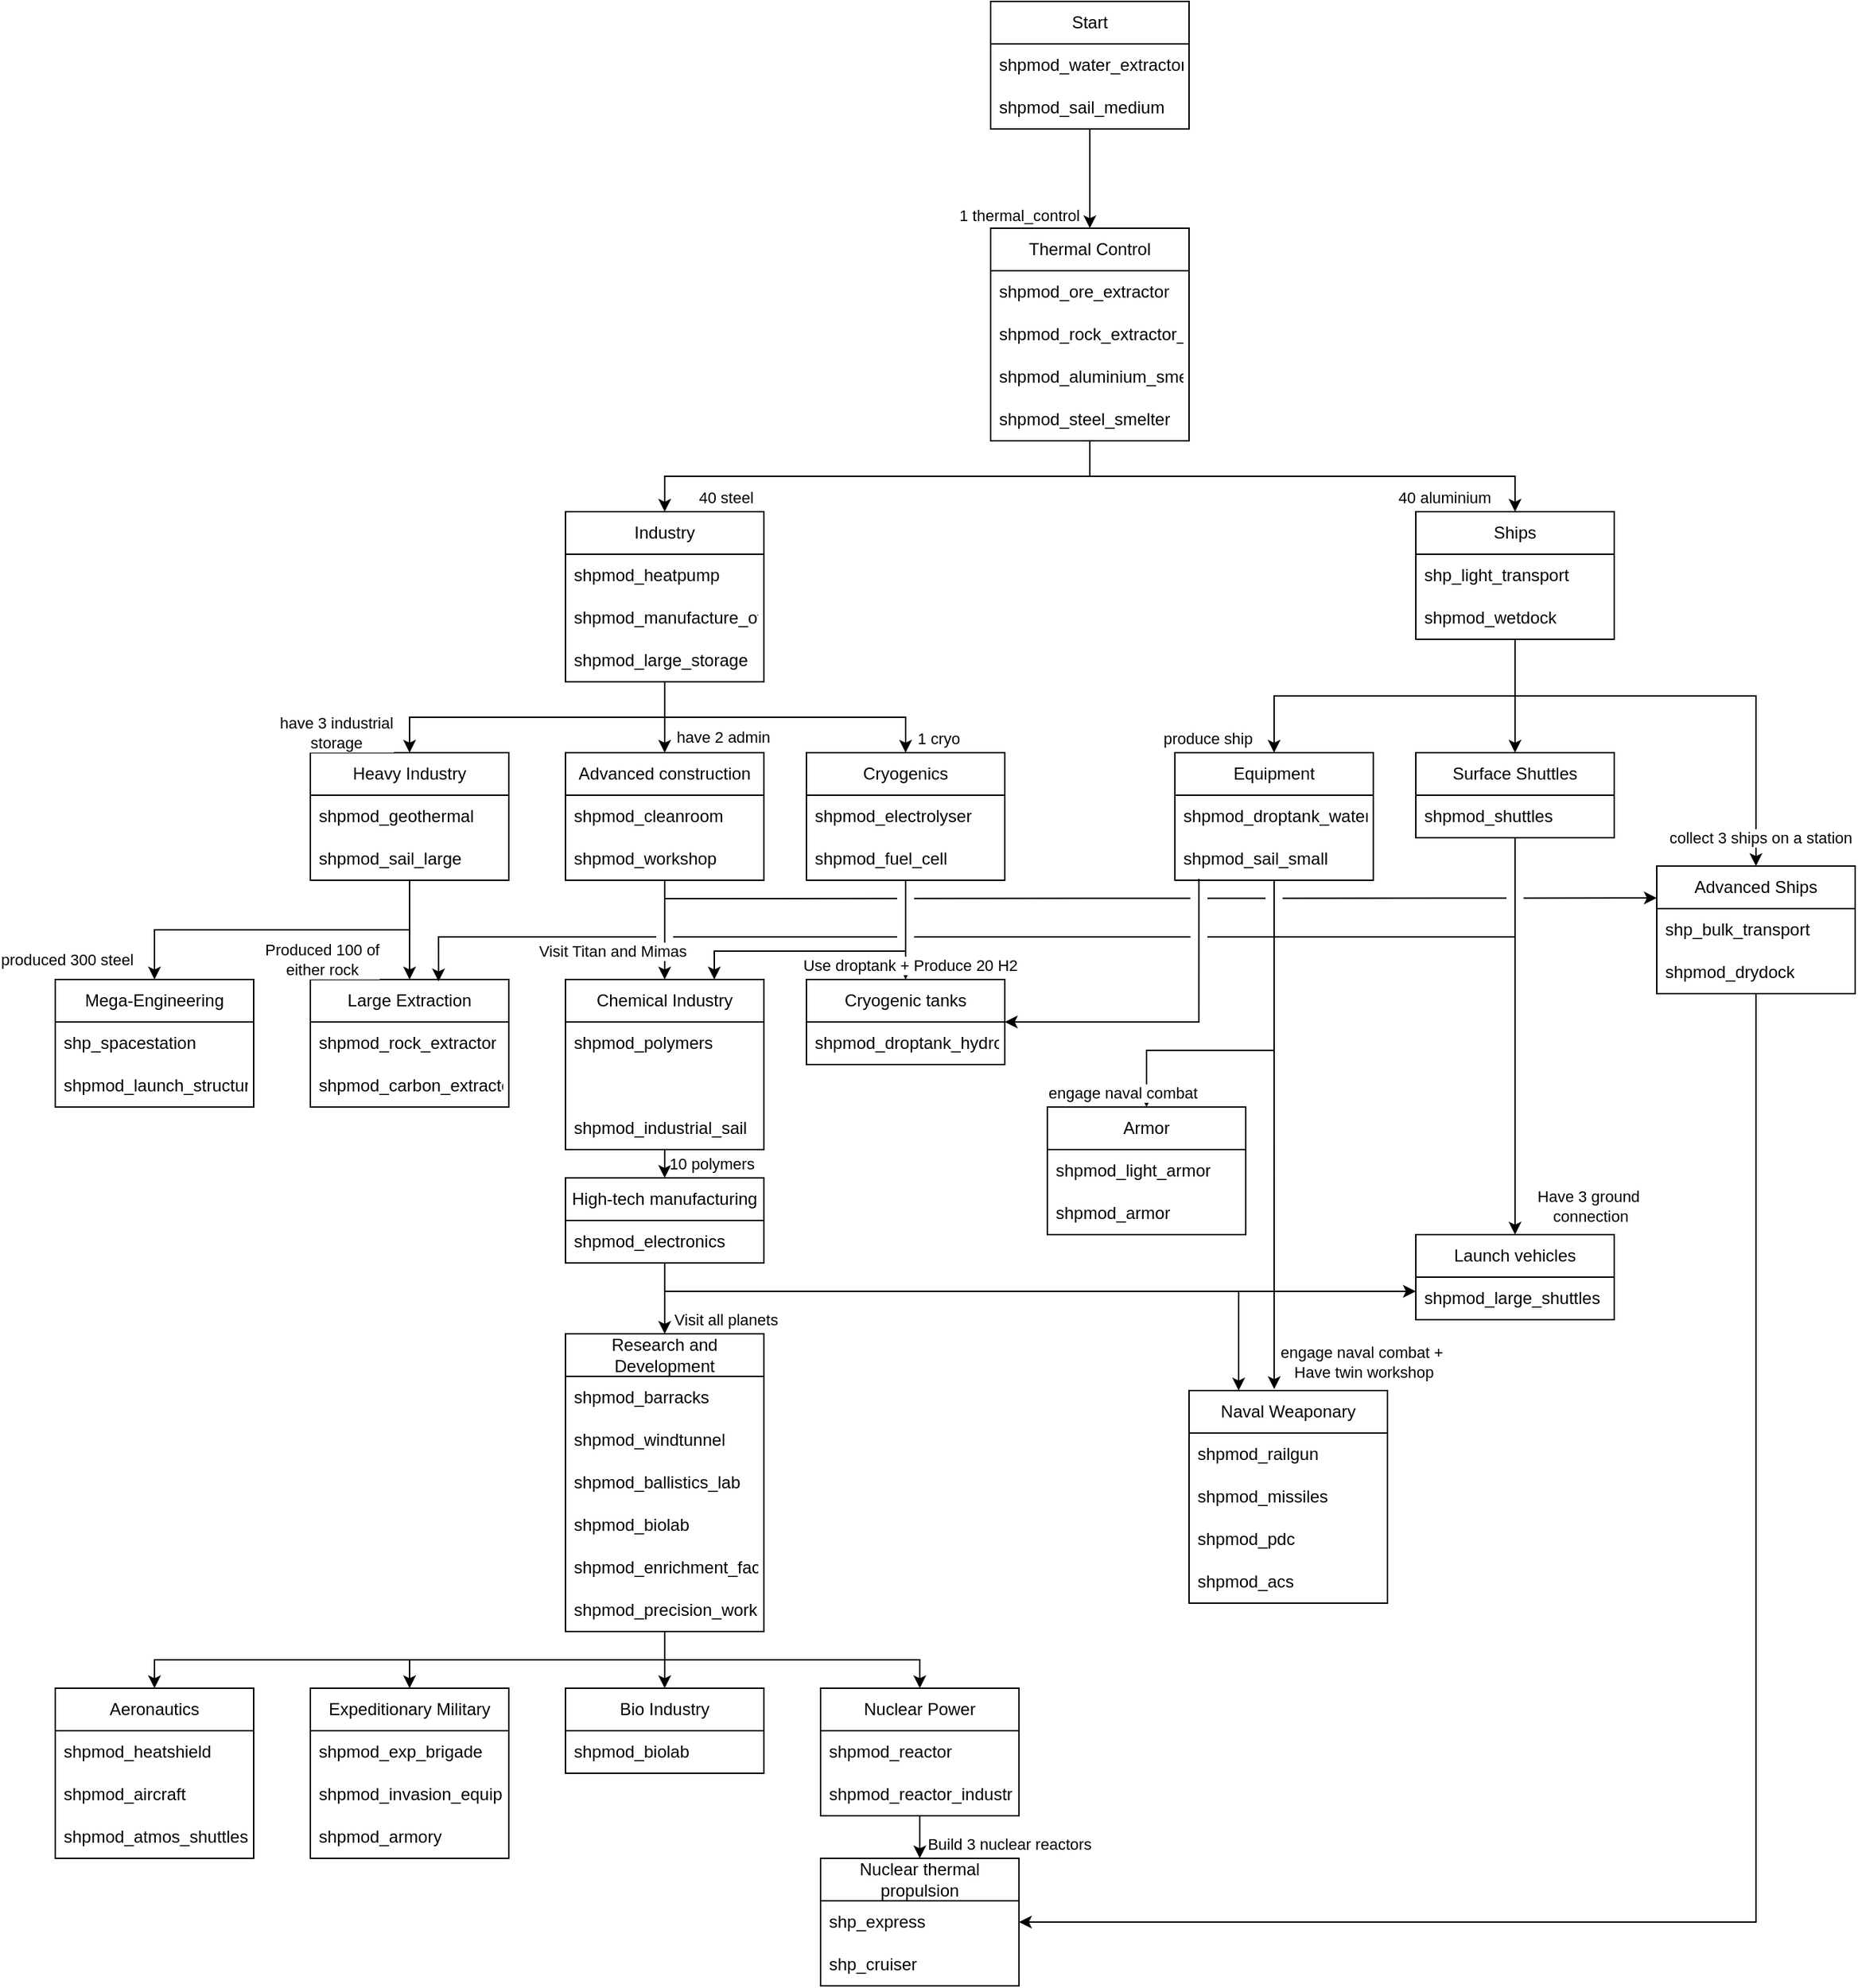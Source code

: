<mxfile version="24.7.8">
  <diagram name="Page-1" id="sICohbgbsp6g4xrvPl1Z">
    <mxGraphModel dx="1893" dy="1040" grid="1" gridSize="10" guides="1" tooltips="1" connect="1" arrows="1" fold="1" page="1" pageScale="1" pageWidth="1654" pageHeight="2336" math="0" shadow="0">
      <root>
        <mxCell id="0" />
        <mxCell id="1" parent="0" />
        <mxCell id="keFB2HzAeQSh-l3yCjFL-50" style="edgeStyle=orthogonalEdgeStyle;rounded=0;orthogonalLoop=1;jettySize=auto;html=1;exitX=0.5;exitY=1;exitDx=0;exitDy=0;entryX=0.5;entryY=0;entryDx=0;entryDy=0;" parent="1" source="keFB2HzAeQSh-l3yCjFL-22" target="keFB2HzAeQSh-l3yCjFL-46" edge="1">
          <mxGeometry relative="1" as="geometry" />
        </mxCell>
        <mxCell id="keFB2HzAeQSh-l3yCjFL-109" style="edgeStyle=orthogonalEdgeStyle;rounded=0;orthogonalLoop=1;jettySize=auto;html=1;exitX=0.5;exitY=1;exitDx=0;exitDy=0;entryX=0.75;entryY=0;entryDx=0;entryDy=0;" parent="1" source="keFB2HzAeQSh-l3yCjFL-22" target="keFB2HzAeQSh-l3yCjFL-90" edge="1">
          <mxGeometry relative="1" as="geometry">
            <Array as="points">
              <mxPoint x="760" y="710" />
              <mxPoint x="625" y="710" />
            </Array>
          </mxGeometry>
        </mxCell>
        <mxCell id="keFB2HzAeQSh-l3yCjFL-81" style="edgeStyle=orthogonalEdgeStyle;rounded=0;orthogonalLoop=1;jettySize=auto;html=1;exitX=0.5;exitY=1;exitDx=0;exitDy=0;entryX=0.5;entryY=0;entryDx=0;entryDy=0;" parent="1" source="keFB2HzAeQSh-l3yCjFL-42" target="keFB2HzAeQSh-l3yCjFL-77" edge="1">
          <mxGeometry relative="1" as="geometry" />
        </mxCell>
        <mxCell id="keFB2HzAeQSh-l3yCjFL-52" style="edgeStyle=orthogonalEdgeStyle;rounded=0;orthogonalLoop=1;jettySize=auto;html=1;exitX=0.121;exitY=0.967;exitDx=0;exitDy=0;entryX=1;entryY=0.5;entryDx=0;entryDy=0;jumpStyle=gap;jumpSize=12;exitPerimeter=0;" parent="1" source="keFB2HzAeQSh-l3yCjFL-40" target="keFB2HzAeQSh-l3yCjFL-46" edge="1">
          <mxGeometry relative="1" as="geometry" />
        </mxCell>
        <mxCell id="keFB2HzAeQSh-l3yCjFL-80" style="edgeStyle=orthogonalEdgeStyle;rounded=0;orthogonalLoop=1;jettySize=auto;html=1;exitX=0.5;exitY=1;exitDx=0;exitDy=0;entryX=0.429;entryY=-0.007;entryDx=0;entryDy=0;entryPerimeter=0;" parent="1" source="keFB2HzAeQSh-l3yCjFL-37" target="keFB2HzAeQSh-l3yCjFL-67" edge="1">
          <mxGeometry relative="1" as="geometry" />
        </mxCell>
        <mxCell id="keFB2HzAeQSh-l3yCjFL-20" style="edgeStyle=orthogonalEdgeStyle;rounded=0;orthogonalLoop=1;jettySize=auto;html=1;exitX=0.5;exitY=1;exitDx=0;exitDy=0;entryX=0.5;entryY=0;entryDx=0;entryDy=0;" parent="1" source="keFB2HzAeQSh-l3yCjFL-2" target="keFB2HzAeQSh-l3yCjFL-11" edge="1">
          <mxGeometry relative="1" as="geometry" />
        </mxCell>
        <mxCell id="keFB2HzAeQSh-l3yCjFL-21" style="edgeStyle=orthogonalEdgeStyle;rounded=0;orthogonalLoop=1;jettySize=auto;html=1;exitX=0.5;exitY=1;exitDx=0;exitDy=0;entryX=0.5;entryY=0;entryDx=0;entryDy=0;" parent="1" source="keFB2HzAeQSh-l3yCjFL-2" target="keFB2HzAeQSh-l3yCjFL-16" edge="1">
          <mxGeometry relative="1" as="geometry" />
        </mxCell>
        <mxCell id="keFB2HzAeQSh-l3yCjFL-2" value="&lt;div&gt;Thermal Control&lt;/div&gt;" style="swimlane;fontStyle=0;childLayout=stackLayout;horizontal=1;startSize=30;horizontalStack=0;resizeParent=1;resizeParentMax=0;resizeLast=0;collapsible=1;marginBottom=0;whiteSpace=wrap;html=1;" parent="1" vertex="1">
          <mxGeometry x="820" y="200" width="140" height="150" as="geometry" />
        </mxCell>
        <mxCell id="keFB2HzAeQSh-l3yCjFL-3" value="shpmod_ore_extractor" style="text;strokeColor=none;fillColor=none;align=left;verticalAlign=middle;spacingLeft=4;spacingRight=4;overflow=hidden;points=[[0,0.5],[1,0.5]];portConstraint=eastwest;rotatable=0;whiteSpace=wrap;html=1;" parent="keFB2HzAeQSh-l3yCjFL-2" vertex="1">
          <mxGeometry y="30" width="140" height="30" as="geometry" />
        </mxCell>
        <mxCell id="keFB2HzAeQSh-l3yCjFL-4" value="shpmod_rock_extractor_primitive" style="text;strokeColor=none;fillColor=none;align=left;verticalAlign=middle;spacingLeft=4;spacingRight=4;overflow=hidden;points=[[0,0.5],[1,0.5]];portConstraint=eastwest;rotatable=0;whiteSpace=wrap;html=1;" parent="keFB2HzAeQSh-l3yCjFL-2" vertex="1">
          <mxGeometry y="60" width="140" height="30" as="geometry" />
        </mxCell>
        <mxCell id="keFB2HzAeQSh-l3yCjFL-5" value="shpmod_aluminium_smelter" style="text;strokeColor=none;fillColor=none;align=left;verticalAlign=middle;spacingLeft=4;spacingRight=4;overflow=hidden;points=[[0,0.5],[1,0.5]];portConstraint=eastwest;rotatable=0;whiteSpace=wrap;html=1;" parent="keFB2HzAeQSh-l3yCjFL-2" vertex="1">
          <mxGeometry y="90" width="140" height="30" as="geometry" />
        </mxCell>
        <mxCell id="keFB2HzAeQSh-l3yCjFL-15" value="shpmod_steel_smelter" style="text;strokeColor=none;fillColor=none;align=left;verticalAlign=middle;spacingLeft=4;spacingRight=4;overflow=hidden;points=[[0,0.5],[1,0.5]];portConstraint=eastwest;rotatable=0;whiteSpace=wrap;html=1;" parent="keFB2HzAeQSh-l3yCjFL-2" vertex="1">
          <mxGeometry y="120" width="140" height="30" as="geometry" />
        </mxCell>
        <mxCell id="keFB2HzAeQSh-l3yCjFL-10" style="edgeStyle=orthogonalEdgeStyle;rounded=0;orthogonalLoop=1;jettySize=auto;html=1;exitX=0.5;exitY=1;exitDx=0;exitDy=0;entryX=0.5;entryY=0;entryDx=0;entryDy=0;" parent="1" source="keFB2HzAeQSh-l3yCjFL-6" target="keFB2HzAeQSh-l3yCjFL-2" edge="1">
          <mxGeometry relative="1" as="geometry" />
        </mxCell>
        <mxCell id="9tYFpHOKv4lRxyuleGup-1" value="1 thermal_control" style="edgeLabel;html=1;align=center;verticalAlign=middle;resizable=0;points=[];" vertex="1" connectable="0" parent="keFB2HzAeQSh-l3yCjFL-10">
          <mxGeometry x="-0.335" relative="1" as="geometry">
            <mxPoint x="-50" y="37" as="offset" />
          </mxGeometry>
        </mxCell>
        <mxCell id="keFB2HzAeQSh-l3yCjFL-6" value="Start" style="swimlane;fontStyle=0;childLayout=stackLayout;horizontal=1;startSize=30;horizontalStack=0;resizeParent=1;resizeParentMax=0;resizeLast=0;collapsible=1;marginBottom=0;whiteSpace=wrap;html=1;" parent="1" vertex="1">
          <mxGeometry x="820" y="40" width="140" height="90" as="geometry" />
        </mxCell>
        <mxCell id="keFB2HzAeQSh-l3yCjFL-7" value="shpmod_water_extractor" style="text;strokeColor=none;fillColor=none;align=left;verticalAlign=middle;spacingLeft=4;spacingRight=4;overflow=hidden;points=[[0,0.5],[1,0.5]];portConstraint=eastwest;rotatable=0;whiteSpace=wrap;html=1;" parent="keFB2HzAeQSh-l3yCjFL-6" vertex="1">
          <mxGeometry y="30" width="140" height="30" as="geometry" />
        </mxCell>
        <mxCell id="keFB2HzAeQSh-l3yCjFL-8" value="shpmod_sail_medium" style="text;strokeColor=none;fillColor=none;align=left;verticalAlign=middle;spacingLeft=4;spacingRight=4;overflow=hidden;points=[[0,0.5],[1,0.5]];portConstraint=eastwest;rotatable=0;whiteSpace=wrap;html=1;" parent="keFB2HzAeQSh-l3yCjFL-6" vertex="1">
          <mxGeometry y="60" width="140" height="30" as="geometry" />
        </mxCell>
        <mxCell id="keFB2HzAeQSh-l3yCjFL-26" style="edgeStyle=orthogonalEdgeStyle;rounded=0;orthogonalLoop=1;jettySize=auto;html=1;exitX=0.5;exitY=1;exitDx=0;exitDy=0;entryX=0.5;entryY=0;entryDx=0;entryDy=0;" parent="1" source="keFB2HzAeQSh-l3yCjFL-11" target="keFB2HzAeQSh-l3yCjFL-22" edge="1">
          <mxGeometry relative="1" as="geometry" />
        </mxCell>
        <mxCell id="keFB2HzAeQSh-l3yCjFL-31" style="edgeStyle=orthogonalEdgeStyle;rounded=0;orthogonalLoop=1;jettySize=auto;html=1;exitX=0.5;exitY=1;exitDx=0;exitDy=0;entryX=0.5;entryY=0;entryDx=0;entryDy=0;" parent="1" source="keFB2HzAeQSh-l3yCjFL-11" target="keFB2HzAeQSh-l3yCjFL-27" edge="1">
          <mxGeometry relative="1" as="geometry" />
        </mxCell>
        <mxCell id="keFB2HzAeQSh-l3yCjFL-36" style="edgeStyle=orthogonalEdgeStyle;rounded=0;orthogonalLoop=1;jettySize=auto;html=1;exitX=0.5;exitY=1;exitDx=0;exitDy=0;entryX=0.5;entryY=0;entryDx=0;entryDy=0;" parent="1" source="keFB2HzAeQSh-l3yCjFL-11" target="keFB2HzAeQSh-l3yCjFL-32" edge="1">
          <mxGeometry relative="1" as="geometry" />
        </mxCell>
        <mxCell id="keFB2HzAeQSh-l3yCjFL-11" value="Industry" style="swimlane;fontStyle=0;childLayout=stackLayout;horizontal=1;startSize=30;horizontalStack=0;resizeParent=1;resizeParentMax=0;resizeLast=0;collapsible=1;marginBottom=0;whiteSpace=wrap;html=1;" parent="1" vertex="1">
          <mxGeometry x="520" y="400" width="140" height="120" as="geometry" />
        </mxCell>
        <mxCell id="keFB2HzAeQSh-l3yCjFL-12" value="shpmod_heatpump" style="text;strokeColor=none;fillColor=none;align=left;verticalAlign=middle;spacingLeft=4;spacingRight=4;overflow=hidden;points=[[0,0.5],[1,0.5]];portConstraint=eastwest;rotatable=0;whiteSpace=wrap;html=1;" parent="keFB2HzAeQSh-l3yCjFL-11" vertex="1">
          <mxGeometry y="30" width="140" height="30" as="geometry" />
        </mxCell>
        <mxCell id="keFB2HzAeQSh-l3yCjFL-13" value="shpmod_manufacture_offices" style="text;strokeColor=none;fillColor=none;align=left;verticalAlign=middle;spacingLeft=4;spacingRight=4;overflow=hidden;points=[[0,0.5],[1,0.5]];portConstraint=eastwest;rotatable=0;whiteSpace=wrap;html=1;" parent="keFB2HzAeQSh-l3yCjFL-11" vertex="1">
          <mxGeometry y="60" width="140" height="30" as="geometry" />
        </mxCell>
        <mxCell id="keFB2HzAeQSh-l3yCjFL-14" value="shpmod_large_storage" style="text;strokeColor=none;fillColor=none;align=left;verticalAlign=middle;spacingLeft=4;spacingRight=4;overflow=hidden;points=[[0,0.5],[1,0.5]];portConstraint=eastwest;rotatable=0;whiteSpace=wrap;html=1;" parent="keFB2HzAeQSh-l3yCjFL-11" vertex="1">
          <mxGeometry y="90" width="140" height="30" as="geometry" />
        </mxCell>
        <mxCell id="keFB2HzAeQSh-l3yCjFL-41" style="edgeStyle=orthogonalEdgeStyle;rounded=0;orthogonalLoop=1;jettySize=auto;html=1;exitX=0.5;exitY=1;exitDx=0;exitDy=0;entryX=0.5;entryY=0;entryDx=0;entryDy=0;" parent="1" source="keFB2HzAeQSh-l3yCjFL-16" target="keFB2HzAeQSh-l3yCjFL-37" edge="1">
          <mxGeometry relative="1" as="geometry" />
        </mxCell>
        <mxCell id="keFB2HzAeQSh-l3yCjFL-45" style="edgeStyle=orthogonalEdgeStyle;rounded=0;orthogonalLoop=1;jettySize=auto;html=1;exitX=0.5;exitY=1;exitDx=0;exitDy=0;entryX=0.5;entryY=0;entryDx=0;entryDy=0;" parent="1" source="keFB2HzAeQSh-l3yCjFL-16" target="keFB2HzAeQSh-l3yCjFL-42" edge="1">
          <mxGeometry relative="1" as="geometry" />
        </mxCell>
        <mxCell id="keFB2HzAeQSh-l3yCjFL-56" style="edgeStyle=orthogonalEdgeStyle;rounded=0;orthogonalLoop=1;jettySize=auto;html=1;exitX=0.5;exitY=1;exitDx=0;exitDy=0;entryX=0.5;entryY=0;entryDx=0;entryDy=0;" parent="1" source="keFB2HzAeQSh-l3yCjFL-16" target="keFB2HzAeQSh-l3yCjFL-53" edge="1">
          <mxGeometry relative="1" as="geometry">
            <Array as="points">
              <mxPoint x="1190" y="530" />
              <mxPoint x="1360" y="530" />
            </Array>
          </mxGeometry>
        </mxCell>
        <mxCell id="keFB2HzAeQSh-l3yCjFL-16" value="Ships" style="swimlane;fontStyle=0;childLayout=stackLayout;horizontal=1;startSize=30;horizontalStack=0;resizeParent=1;resizeParentMax=0;resizeLast=0;collapsible=1;marginBottom=0;whiteSpace=wrap;html=1;" parent="1" vertex="1">
          <mxGeometry x="1120" y="400" width="140" height="90" as="geometry" />
        </mxCell>
        <mxCell id="keFB2HzAeQSh-l3yCjFL-17" value="shp_light_transport" style="text;strokeColor=none;fillColor=none;align=left;verticalAlign=middle;spacingLeft=4;spacingRight=4;overflow=hidden;points=[[0,0.5],[1,0.5]];portConstraint=eastwest;rotatable=0;whiteSpace=wrap;html=1;" parent="keFB2HzAeQSh-l3yCjFL-16" vertex="1">
          <mxGeometry y="30" width="140" height="30" as="geometry" />
        </mxCell>
        <mxCell id="keFB2HzAeQSh-l3yCjFL-18" value="shpmod_wetdock" style="text;strokeColor=none;fillColor=none;align=left;verticalAlign=middle;spacingLeft=4;spacingRight=4;overflow=hidden;points=[[0,0.5],[1,0.5]];portConstraint=eastwest;rotatable=0;whiteSpace=wrap;html=1;" parent="keFB2HzAeQSh-l3yCjFL-16" vertex="1">
          <mxGeometry y="60" width="140" height="30" as="geometry" />
        </mxCell>
        <mxCell id="keFB2HzAeQSh-l3yCjFL-22" value="Cryogenics" style="swimlane;fontStyle=0;childLayout=stackLayout;horizontal=1;startSize=30;horizontalStack=0;resizeParent=1;resizeParentMax=0;resizeLast=0;collapsible=1;marginBottom=0;whiteSpace=wrap;html=1;" parent="1" vertex="1">
          <mxGeometry x="690" y="570" width="140" height="90" as="geometry" />
        </mxCell>
        <mxCell id="keFB2HzAeQSh-l3yCjFL-23" value="shpmod_electrolyser" style="text;strokeColor=none;fillColor=none;align=left;verticalAlign=middle;spacingLeft=4;spacingRight=4;overflow=hidden;points=[[0,0.5],[1,0.5]];portConstraint=eastwest;rotatable=0;whiteSpace=wrap;html=1;" parent="keFB2HzAeQSh-l3yCjFL-22" vertex="1">
          <mxGeometry y="30" width="140" height="30" as="geometry" />
        </mxCell>
        <mxCell id="keFB2HzAeQSh-l3yCjFL-24" value="shpmod_fuel_cell" style="text;strokeColor=none;fillColor=none;align=left;verticalAlign=middle;spacingLeft=4;spacingRight=4;overflow=hidden;points=[[0,0.5],[1,0.5]];portConstraint=eastwest;rotatable=0;whiteSpace=wrap;html=1;" parent="keFB2HzAeQSh-l3yCjFL-22" vertex="1">
          <mxGeometry y="60" width="140" height="30" as="geometry" />
        </mxCell>
        <mxCell id="keFB2HzAeQSh-l3yCjFL-95" style="edgeStyle=orthogonalEdgeStyle;rounded=0;orthogonalLoop=1;jettySize=auto;html=1;exitX=0.5;exitY=1;exitDx=0;exitDy=0;" parent="1" source="keFB2HzAeQSh-l3yCjFL-27" target="keFB2HzAeQSh-l3yCjFL-90" edge="1">
          <mxGeometry relative="1" as="geometry" />
        </mxCell>
        <mxCell id="keFB2HzAeQSh-l3yCjFL-110" style="edgeStyle=orthogonalEdgeStyle;rounded=0;orthogonalLoop=1;jettySize=auto;html=1;exitX=0.5;exitY=1;exitDx=0;exitDy=0;entryX=0;entryY=0.25;entryDx=0;entryDy=0;jumpSize=12;jumpStyle=gap;" parent="1" source="keFB2HzAeQSh-l3yCjFL-27" target="keFB2HzAeQSh-l3yCjFL-53" edge="1">
          <mxGeometry relative="1" as="geometry">
            <Array as="points">
              <mxPoint x="590" y="673" />
              <mxPoint x="975" y="673" />
            </Array>
          </mxGeometry>
        </mxCell>
        <mxCell id="keFB2HzAeQSh-l3yCjFL-27" value="Advanced construction" style="swimlane;fontStyle=0;childLayout=stackLayout;horizontal=1;startSize=30;horizontalStack=0;resizeParent=1;resizeParentMax=0;resizeLast=0;collapsible=1;marginBottom=0;whiteSpace=wrap;html=1;" parent="1" vertex="1">
          <mxGeometry x="520" y="570" width="140" height="90" as="geometry" />
        </mxCell>
        <mxCell id="keFB2HzAeQSh-l3yCjFL-28" value="shpmod_cleanroom" style="text;strokeColor=none;fillColor=none;align=left;verticalAlign=middle;spacingLeft=4;spacingRight=4;overflow=hidden;points=[[0,0.5],[1,0.5]];portConstraint=eastwest;rotatable=0;whiteSpace=wrap;html=1;" parent="keFB2HzAeQSh-l3yCjFL-27" vertex="1">
          <mxGeometry y="30" width="140" height="30" as="geometry" />
        </mxCell>
        <mxCell id="keFB2HzAeQSh-l3yCjFL-29" value="shpmod_workshop" style="text;strokeColor=none;fillColor=none;align=left;verticalAlign=middle;spacingLeft=4;spacingRight=4;overflow=hidden;points=[[0,0.5],[1,0.5]];portConstraint=eastwest;rotatable=0;whiteSpace=wrap;html=1;" parent="keFB2HzAeQSh-l3yCjFL-27" vertex="1">
          <mxGeometry y="60" width="140" height="30" as="geometry" />
        </mxCell>
        <mxCell id="keFB2HzAeQSh-l3yCjFL-102" style="edgeStyle=orthogonalEdgeStyle;rounded=0;orthogonalLoop=1;jettySize=auto;html=1;exitX=0.5;exitY=1;exitDx=0;exitDy=0;entryX=0.5;entryY=0;entryDx=0;entryDy=0;" parent="1" source="keFB2HzAeQSh-l3yCjFL-32" target="keFB2HzAeQSh-l3yCjFL-99" edge="1">
          <mxGeometry relative="1" as="geometry" />
        </mxCell>
        <mxCell id="keFB2HzAeQSh-l3yCjFL-106" style="edgeStyle=orthogonalEdgeStyle;rounded=0;orthogonalLoop=1;jettySize=auto;html=1;exitX=0.5;exitY=1;exitDx=0;exitDy=0;entryX=0.5;entryY=0;entryDx=0;entryDy=0;" parent="1" source="keFB2HzAeQSh-l3yCjFL-32" target="keFB2HzAeQSh-l3yCjFL-103" edge="1">
          <mxGeometry relative="1" as="geometry" />
        </mxCell>
        <mxCell id="keFB2HzAeQSh-l3yCjFL-32" value="Heavy Industry" style="swimlane;fontStyle=0;childLayout=stackLayout;horizontal=1;startSize=30;horizontalStack=0;resizeParent=1;resizeParentMax=0;resizeLast=0;collapsible=1;marginBottom=0;whiteSpace=wrap;html=1;" parent="1" vertex="1">
          <mxGeometry x="340" y="570" width="140" height="90" as="geometry" />
        </mxCell>
        <mxCell id="keFB2HzAeQSh-l3yCjFL-33" value="shpmod_geothermal" style="text;strokeColor=none;fillColor=none;align=left;verticalAlign=middle;spacingLeft=4;spacingRight=4;overflow=hidden;points=[[0,0.5],[1,0.5]];portConstraint=eastwest;rotatable=0;whiteSpace=wrap;html=1;" parent="keFB2HzAeQSh-l3yCjFL-32" vertex="1">
          <mxGeometry y="30" width="140" height="30" as="geometry" />
        </mxCell>
        <mxCell id="keFB2HzAeQSh-l3yCjFL-34" value="shpmod_sail_large" style="text;strokeColor=none;fillColor=none;align=left;verticalAlign=middle;spacingLeft=4;spacingRight=4;overflow=hidden;points=[[0,0.5],[1,0.5]];portConstraint=eastwest;rotatable=0;whiteSpace=wrap;html=1;" parent="keFB2HzAeQSh-l3yCjFL-32" vertex="1">
          <mxGeometry y="60" width="140" height="30" as="geometry" />
        </mxCell>
        <mxCell id="keFB2HzAeQSh-l3yCjFL-37" value="Equipment" style="swimlane;fontStyle=0;childLayout=stackLayout;horizontal=1;startSize=30;horizontalStack=0;resizeParent=1;resizeParentMax=0;resizeLast=0;collapsible=1;marginBottom=0;whiteSpace=wrap;html=1;" parent="1" vertex="1">
          <mxGeometry x="950" y="570" width="140" height="90" as="geometry">
            <mxRectangle x="610" y="590" width="100" height="30" as="alternateBounds" />
          </mxGeometry>
        </mxCell>
        <mxCell id="keFB2HzAeQSh-l3yCjFL-38" value="shpmod_droptank_water" style="text;strokeColor=none;fillColor=none;align=left;verticalAlign=middle;spacingLeft=4;spacingRight=4;overflow=hidden;points=[[0,0.5],[1,0.5]];portConstraint=eastwest;rotatable=0;whiteSpace=wrap;html=1;" parent="keFB2HzAeQSh-l3yCjFL-37" vertex="1">
          <mxGeometry y="30" width="140" height="30" as="geometry" />
        </mxCell>
        <mxCell id="keFB2HzAeQSh-l3yCjFL-40" value="shpmod_sail_small" style="text;strokeColor=none;fillColor=none;align=left;verticalAlign=middle;spacingLeft=4;spacingRight=4;overflow=hidden;points=[[0,0.5],[1,0.5]];portConstraint=eastwest;rotatable=0;whiteSpace=wrap;html=1;" parent="keFB2HzAeQSh-l3yCjFL-37" vertex="1">
          <mxGeometry y="60" width="140" height="30" as="geometry" />
        </mxCell>
        <mxCell id="keFB2HzAeQSh-l3yCjFL-42" value="Surface Shuttles" style="swimlane;fontStyle=0;childLayout=stackLayout;horizontal=1;startSize=30;horizontalStack=0;resizeParent=1;resizeParentMax=0;resizeLast=0;collapsible=1;marginBottom=0;whiteSpace=wrap;html=1;" parent="1" vertex="1">
          <mxGeometry x="1120" y="570" width="140" height="60" as="geometry" />
        </mxCell>
        <mxCell id="keFB2HzAeQSh-l3yCjFL-43" value="shpmod_shuttles" style="text;strokeColor=none;fillColor=none;align=left;verticalAlign=middle;spacingLeft=4;spacingRight=4;overflow=hidden;points=[[0,0.5],[1,0.5]];portConstraint=eastwest;rotatable=0;whiteSpace=wrap;html=1;" parent="keFB2HzAeQSh-l3yCjFL-42" vertex="1">
          <mxGeometry y="30" width="140" height="30" as="geometry" />
        </mxCell>
        <mxCell id="keFB2HzAeQSh-l3yCjFL-46" value="Cryogenic tanks" style="swimlane;fontStyle=0;childLayout=stackLayout;horizontal=1;startSize=30;horizontalStack=0;resizeParent=1;resizeParentMax=0;resizeLast=0;collapsible=1;marginBottom=0;whiteSpace=wrap;html=1;" parent="1" vertex="1">
          <mxGeometry x="690" y="730" width="140" height="60" as="geometry" />
        </mxCell>
        <mxCell id="keFB2HzAeQSh-l3yCjFL-49" value="shpmod_droptank_hydrogen" style="text;strokeColor=none;fillColor=none;align=left;verticalAlign=middle;spacingLeft=4;spacingRight=4;overflow=hidden;points=[[0,0.5],[1,0.5]];portConstraint=eastwest;rotatable=0;whiteSpace=wrap;html=1;" parent="keFB2HzAeQSh-l3yCjFL-46" vertex="1">
          <mxGeometry y="30" width="140" height="30" as="geometry" />
        </mxCell>
        <mxCell id="keFB2HzAeQSh-l3yCjFL-137" style="edgeStyle=orthogonalEdgeStyle;rounded=0;orthogonalLoop=1;jettySize=auto;html=1;exitX=0.5;exitY=1;exitDx=0;exitDy=0;entryX=1;entryY=0.5;entryDx=0;entryDy=0;" parent="1" source="keFB2HzAeQSh-l3yCjFL-53" target="keFB2HzAeQSh-l3yCjFL-113" edge="1">
          <mxGeometry relative="1" as="geometry">
            <mxPoint x="1310" y="1071.791" as="targetPoint" />
          </mxGeometry>
        </mxCell>
        <mxCell id="keFB2HzAeQSh-l3yCjFL-53" value="Advanced Ships" style="swimlane;fontStyle=0;childLayout=stackLayout;horizontal=1;startSize=30;horizontalStack=0;resizeParent=1;resizeParentMax=0;resizeLast=0;collapsible=1;marginBottom=0;whiteSpace=wrap;html=1;" parent="1" vertex="1">
          <mxGeometry x="1290" y="650" width="140" height="90" as="geometry" />
        </mxCell>
        <mxCell id="keFB2HzAeQSh-l3yCjFL-54" value="shp_bulk_transport" style="text;strokeColor=none;fillColor=none;align=left;verticalAlign=middle;spacingLeft=4;spacingRight=4;overflow=hidden;points=[[0,0.5],[1,0.5]];portConstraint=eastwest;rotatable=0;whiteSpace=wrap;html=1;" parent="keFB2HzAeQSh-l3yCjFL-53" vertex="1">
          <mxGeometry y="30" width="140" height="30" as="geometry" />
        </mxCell>
        <mxCell id="keFB2HzAeQSh-l3yCjFL-55" value="shpmod_drydock" style="text;strokeColor=none;fillColor=none;align=left;verticalAlign=middle;spacingLeft=4;spacingRight=4;overflow=hidden;points=[[0,0.5],[1,0.5]];portConstraint=eastwest;rotatable=0;whiteSpace=wrap;html=1;" parent="keFB2HzAeQSh-l3yCjFL-53" vertex="1">
          <mxGeometry y="60" width="140" height="30" as="geometry" />
        </mxCell>
        <mxCell id="keFB2HzAeQSh-l3yCjFL-58" value="Aeronautics" style="swimlane;fontStyle=0;childLayout=stackLayout;horizontal=1;startSize=30;horizontalStack=0;resizeParent=1;resizeParentMax=0;resizeLast=0;collapsible=1;marginBottom=0;whiteSpace=wrap;html=1;" parent="1" vertex="1">
          <mxGeometry x="160" y="1230" width="140" height="120" as="geometry" />
        </mxCell>
        <mxCell id="keFB2HzAeQSh-l3yCjFL-59" value="shpmod_heatshield" style="text;strokeColor=none;fillColor=none;align=left;verticalAlign=middle;spacingLeft=4;spacingRight=4;overflow=hidden;points=[[0,0.5],[1,0.5]];portConstraint=eastwest;rotatable=0;whiteSpace=wrap;html=1;" parent="keFB2HzAeQSh-l3yCjFL-58" vertex="1">
          <mxGeometry y="30" width="140" height="30" as="geometry" />
        </mxCell>
        <mxCell id="keFB2HzAeQSh-l3yCjFL-60" value="shpmod_aircraft" style="text;strokeColor=none;fillColor=none;align=left;verticalAlign=middle;spacingLeft=4;spacingRight=4;overflow=hidden;points=[[0,0.5],[1,0.5]];portConstraint=eastwest;rotatable=0;whiteSpace=wrap;html=1;" parent="keFB2HzAeQSh-l3yCjFL-58" vertex="1">
          <mxGeometry y="60" width="140" height="30" as="geometry" />
        </mxCell>
        <mxCell id="keFB2HzAeQSh-l3yCjFL-62" value="shpmod_atmos_shuttles" style="text;strokeColor=none;fillColor=none;align=left;verticalAlign=middle;spacingLeft=4;spacingRight=4;overflow=hidden;points=[[0,0.5],[1,0.5]];portConstraint=eastwest;rotatable=0;whiteSpace=wrap;html=1;" parent="keFB2HzAeQSh-l3yCjFL-58" vertex="1">
          <mxGeometry y="90" width="140" height="30" as="geometry" />
        </mxCell>
        <mxCell id="keFB2HzAeQSh-l3yCjFL-63" value="Expeditionary Military" style="swimlane;fontStyle=0;childLayout=stackLayout;horizontal=1;startSize=30;horizontalStack=0;resizeParent=1;resizeParentMax=0;resizeLast=0;collapsible=1;marginBottom=0;whiteSpace=wrap;html=1;" parent="1" vertex="1">
          <mxGeometry x="340" y="1230" width="140" height="120" as="geometry" />
        </mxCell>
        <mxCell id="keFB2HzAeQSh-l3yCjFL-64" value="shpmod_exp_brigade" style="text;strokeColor=none;fillColor=none;align=left;verticalAlign=middle;spacingLeft=4;spacingRight=4;overflow=hidden;points=[[0,0.5],[1,0.5]];portConstraint=eastwest;rotatable=0;whiteSpace=wrap;html=1;" parent="keFB2HzAeQSh-l3yCjFL-63" vertex="1">
          <mxGeometry y="30" width="140" height="30" as="geometry" />
        </mxCell>
        <mxCell id="keFB2HzAeQSh-l3yCjFL-65" value="shpmod_invasion_equipment" style="text;strokeColor=none;fillColor=none;align=left;verticalAlign=middle;spacingLeft=4;spacingRight=4;overflow=hidden;points=[[0,0.5],[1,0.5]];portConstraint=eastwest;rotatable=0;whiteSpace=wrap;html=1;" parent="keFB2HzAeQSh-l3yCjFL-63" vertex="1">
          <mxGeometry y="60" width="140" height="30" as="geometry" />
        </mxCell>
        <mxCell id="keFB2HzAeQSh-l3yCjFL-66" value="shpmod_armory" style="text;strokeColor=none;fillColor=none;align=left;verticalAlign=middle;spacingLeft=4;spacingRight=4;overflow=hidden;points=[[0,0.5],[1,0.5]];portConstraint=eastwest;rotatable=0;whiteSpace=wrap;html=1;" parent="keFB2HzAeQSh-l3yCjFL-63" vertex="1">
          <mxGeometry y="90" width="140" height="30" as="geometry" />
        </mxCell>
        <mxCell id="keFB2HzAeQSh-l3yCjFL-67" value="Naval Weaponary" style="swimlane;fontStyle=0;childLayout=stackLayout;horizontal=1;startSize=30;horizontalStack=0;resizeParent=1;resizeParentMax=0;resizeLast=0;collapsible=1;marginBottom=0;whiteSpace=wrap;html=1;" parent="1" vertex="1">
          <mxGeometry x="960" y="1020" width="140" height="150" as="geometry" />
        </mxCell>
        <mxCell id="keFB2HzAeQSh-l3yCjFL-68" value="shpmod_railgun" style="text;strokeColor=none;fillColor=none;align=left;verticalAlign=middle;spacingLeft=4;spacingRight=4;overflow=hidden;points=[[0,0.5],[1,0.5]];portConstraint=eastwest;rotatable=0;whiteSpace=wrap;html=1;" parent="keFB2HzAeQSh-l3yCjFL-67" vertex="1">
          <mxGeometry y="30" width="140" height="30" as="geometry" />
        </mxCell>
        <mxCell id="keFB2HzAeQSh-l3yCjFL-69" value="shpmod_missiles" style="text;strokeColor=none;fillColor=none;align=left;verticalAlign=middle;spacingLeft=4;spacingRight=4;overflow=hidden;points=[[0,0.5],[1,0.5]];portConstraint=eastwest;rotatable=0;whiteSpace=wrap;html=1;" parent="keFB2HzAeQSh-l3yCjFL-67" vertex="1">
          <mxGeometry y="60" width="140" height="30" as="geometry" />
        </mxCell>
        <mxCell id="keFB2HzAeQSh-l3yCjFL-70" value="shpmod_pdc" style="text;strokeColor=none;fillColor=none;align=left;verticalAlign=middle;spacingLeft=4;spacingRight=4;overflow=hidden;points=[[0,0.5],[1,0.5]];portConstraint=eastwest;rotatable=0;whiteSpace=wrap;html=1;" parent="keFB2HzAeQSh-l3yCjFL-67" vertex="1">
          <mxGeometry y="90" width="140" height="30" as="geometry" />
        </mxCell>
        <mxCell id="keFB2HzAeQSh-l3yCjFL-71" value="shpmod_acs" style="text;strokeColor=none;fillColor=none;align=left;verticalAlign=middle;spacingLeft=4;spacingRight=4;overflow=hidden;points=[[0,0.5],[1,0.5]];portConstraint=eastwest;rotatable=0;whiteSpace=wrap;html=1;" parent="keFB2HzAeQSh-l3yCjFL-67" vertex="1">
          <mxGeometry y="120" width="140" height="30" as="geometry" />
        </mxCell>
        <mxCell id="keFB2HzAeQSh-l3yCjFL-72" value="Armor" style="swimlane;fontStyle=0;childLayout=stackLayout;horizontal=1;startSize=30;horizontalStack=0;resizeParent=1;resizeParentMax=0;resizeLast=0;collapsible=1;marginBottom=0;whiteSpace=wrap;html=1;" parent="1" vertex="1">
          <mxGeometry x="860" y="820" width="140" height="90" as="geometry" />
        </mxCell>
        <mxCell id="keFB2HzAeQSh-l3yCjFL-73" value="shpmod_light_armor" style="text;strokeColor=none;fillColor=none;align=left;verticalAlign=middle;spacingLeft=4;spacingRight=4;overflow=hidden;points=[[0,0.5],[1,0.5]];portConstraint=eastwest;rotatable=0;whiteSpace=wrap;html=1;" parent="keFB2HzAeQSh-l3yCjFL-72" vertex="1">
          <mxGeometry y="30" width="140" height="30" as="geometry" />
        </mxCell>
        <mxCell id="keFB2HzAeQSh-l3yCjFL-74" value="shpmod_armor" style="text;strokeColor=none;fillColor=none;align=left;verticalAlign=middle;spacingLeft=4;spacingRight=4;overflow=hidden;points=[[0,0.5],[1,0.5]];portConstraint=eastwest;rotatable=0;whiteSpace=wrap;html=1;" parent="keFB2HzAeQSh-l3yCjFL-72" vertex="1">
          <mxGeometry y="60" width="140" height="30" as="geometry" />
        </mxCell>
        <mxCell id="keFB2HzAeQSh-l3yCjFL-77" value="Launch vehicles" style="swimlane;fontStyle=0;childLayout=stackLayout;horizontal=1;startSize=30;horizontalStack=0;resizeParent=1;resizeParentMax=0;resizeLast=0;collapsible=1;marginBottom=0;whiteSpace=wrap;html=1;" parent="1" vertex="1">
          <mxGeometry x="1120" y="910" width="140" height="60" as="geometry" />
        </mxCell>
        <mxCell id="keFB2HzAeQSh-l3yCjFL-78" value="shpmod_large_shuttles" style="text;strokeColor=none;fillColor=none;align=left;verticalAlign=middle;spacingLeft=4;spacingRight=4;overflow=hidden;points=[[0,0.5],[1,0.5]];portConstraint=eastwest;rotatable=0;whiteSpace=wrap;html=1;" parent="keFB2HzAeQSh-l3yCjFL-77" vertex="1">
          <mxGeometry y="30" width="140" height="30" as="geometry" />
        </mxCell>
        <mxCell id="keFB2HzAeQSh-l3yCjFL-98" style="edgeStyle=orthogonalEdgeStyle;rounded=0;orthogonalLoop=1;jettySize=auto;html=1;exitX=0.5;exitY=1;exitDx=0;exitDy=0;" parent="1" source="keFB2HzAeQSh-l3yCjFL-86" target="keFB2HzAeQSh-l3yCjFL-77" edge="1">
          <mxGeometry relative="1" as="geometry">
            <Array as="points">
              <mxPoint x="590" y="950" />
            </Array>
          </mxGeometry>
        </mxCell>
        <mxCell id="keFB2HzAeQSh-l3yCjFL-111" style="edgeStyle=orthogonalEdgeStyle;rounded=0;orthogonalLoop=1;jettySize=auto;html=1;exitX=0.5;exitY=1;exitDx=0;exitDy=0;entryX=0.25;entryY=0;entryDx=0;entryDy=0;" parent="1" source="keFB2HzAeQSh-l3yCjFL-86" target="keFB2HzAeQSh-l3yCjFL-67" edge="1">
          <mxGeometry relative="1" as="geometry">
            <Array as="points">
              <mxPoint x="590" y="950" />
              <mxPoint x="995" y="950" />
            </Array>
          </mxGeometry>
        </mxCell>
        <mxCell id="keFB2HzAeQSh-l3yCjFL-123" style="edgeStyle=orthogonalEdgeStyle;rounded=0;orthogonalLoop=1;jettySize=auto;html=1;exitX=0.5;exitY=1;exitDx=0;exitDy=0;entryX=0.5;entryY=0;entryDx=0;entryDy=0;" parent="1" source="keFB2HzAeQSh-l3yCjFL-86" target="keFB2HzAeQSh-l3yCjFL-115" edge="1">
          <mxGeometry relative="1" as="geometry" />
        </mxCell>
        <mxCell id="keFB2HzAeQSh-l3yCjFL-86" value="High-tech manufacturing" style="swimlane;fontStyle=0;childLayout=stackLayout;horizontal=1;startSize=30;horizontalStack=0;resizeParent=1;resizeParentMax=0;resizeLast=0;collapsible=1;marginBottom=0;whiteSpace=wrap;html=1;" parent="1" vertex="1">
          <mxGeometry x="520" y="870" width="140" height="60" as="geometry" />
        </mxCell>
        <mxCell id="keFB2HzAeQSh-l3yCjFL-89" value="&lt;div&gt;shpmod_electronics&lt;/div&gt;" style="text;strokeColor=none;fillColor=none;align=left;verticalAlign=middle;spacingLeft=4;spacingRight=4;overflow=hidden;points=[[0,0.5],[1,0.5]];portConstraint=eastwest;rotatable=0;whiteSpace=wrap;html=1;" parent="keFB2HzAeQSh-l3yCjFL-86" vertex="1">
          <mxGeometry y="30" width="140" height="30" as="geometry" />
        </mxCell>
        <mxCell id="keFB2HzAeQSh-l3yCjFL-97" style="edgeStyle=orthogonalEdgeStyle;rounded=0;orthogonalLoop=1;jettySize=auto;html=1;exitX=0.5;exitY=1;exitDx=0;exitDy=0;entryX=0.5;entryY=0;entryDx=0;entryDy=0;" parent="1" source="keFB2HzAeQSh-l3yCjFL-90" target="keFB2HzAeQSh-l3yCjFL-86" edge="1">
          <mxGeometry relative="1" as="geometry" />
        </mxCell>
        <mxCell id="keFB2HzAeQSh-l3yCjFL-90" value="Chemical Industry" style="swimlane;fontStyle=0;childLayout=stackLayout;horizontal=1;startSize=30;horizontalStack=0;resizeParent=1;resizeParentMax=0;resizeLast=0;collapsible=1;marginBottom=0;whiteSpace=wrap;html=1;" parent="1" vertex="1">
          <mxGeometry x="520" y="730" width="140" height="120" as="geometry" />
        </mxCell>
        <mxCell id="keFB2HzAeQSh-l3yCjFL-91" value="shpmod_polymers" style="text;strokeColor=none;fillColor=none;align=left;verticalAlign=middle;spacingLeft=4;spacingRight=4;overflow=hidden;points=[[0,0.5],[1,0.5]];portConstraint=eastwest;rotatable=0;whiteSpace=wrap;html=1;" parent="keFB2HzAeQSh-l3yCjFL-90" vertex="1">
          <mxGeometry y="30" width="140" height="30" as="geometry" />
        </mxCell>
        <mxCell id="keFB2HzAeQSh-l3yCjFL-94" value="&lt;div style=&quot;line-height: 19px;&quot;&gt;&lt;span style=&quot;white-space: pre;&quot;&gt;&lt;font style=&quot;&quot; color=&quot;#ffffff&quot;&gt;shpmod_carbon_splitter&lt;/font&gt;&lt;/span&gt;&lt;br&gt;&lt;/div&gt;" style="text;strokeColor=none;fillColor=none;align=left;verticalAlign=middle;spacingLeft=4;spacingRight=4;overflow=hidden;points=[[0,0.5],[1,0.5]];portConstraint=eastwest;rotatable=0;whiteSpace=wrap;html=1;" parent="keFB2HzAeQSh-l3yCjFL-90" vertex="1">
          <mxGeometry y="60" width="140" height="30" as="geometry" />
        </mxCell>
        <mxCell id="keFB2HzAeQSh-l3yCjFL-140" value="shpmod_industrial_sail" style="text;strokeColor=none;fillColor=none;align=left;verticalAlign=middle;spacingLeft=4;spacingRight=4;overflow=hidden;points=[[0,0.5],[1,0.5]];portConstraint=eastwest;rotatable=0;whiteSpace=wrap;html=1;" parent="keFB2HzAeQSh-l3yCjFL-90" vertex="1">
          <mxGeometry y="90" width="140" height="30" as="geometry" />
        </mxCell>
        <mxCell id="keFB2HzAeQSh-l3yCjFL-99" value="Mega-Engineering" style="swimlane;fontStyle=0;childLayout=stackLayout;horizontal=1;startSize=30;horizontalStack=0;resizeParent=1;resizeParentMax=0;resizeLast=0;collapsible=1;marginBottom=0;whiteSpace=wrap;html=1;" parent="1" vertex="1">
          <mxGeometry x="160" y="730" width="140" height="90" as="geometry" />
        </mxCell>
        <mxCell id="keFB2HzAeQSh-l3yCjFL-100" value="shp_spacestation" style="text;strokeColor=none;fillColor=none;align=left;verticalAlign=middle;spacingLeft=4;spacingRight=4;overflow=hidden;points=[[0,0.5],[1,0.5]];portConstraint=eastwest;rotatable=0;whiteSpace=wrap;html=1;" parent="keFB2HzAeQSh-l3yCjFL-99" vertex="1">
          <mxGeometry y="30" width="140" height="30" as="geometry" />
        </mxCell>
        <mxCell id="keFB2HzAeQSh-l3yCjFL-101" value="shpmod_launch_structure" style="text;strokeColor=none;fillColor=none;align=left;verticalAlign=middle;spacingLeft=4;spacingRight=4;overflow=hidden;points=[[0,0.5],[1,0.5]];portConstraint=eastwest;rotatable=0;whiteSpace=wrap;html=1;" parent="keFB2HzAeQSh-l3yCjFL-99" vertex="1">
          <mxGeometry y="60" width="140" height="30" as="geometry" />
        </mxCell>
        <mxCell id="keFB2HzAeQSh-l3yCjFL-103" value="Large Extraction" style="swimlane;fontStyle=0;childLayout=stackLayout;horizontal=1;startSize=30;horizontalStack=0;resizeParent=1;resizeParentMax=0;resizeLast=0;collapsible=1;marginBottom=0;whiteSpace=wrap;html=1;" parent="1" vertex="1">
          <mxGeometry x="340" y="730" width="140" height="90" as="geometry" />
        </mxCell>
        <mxCell id="keFB2HzAeQSh-l3yCjFL-104" value="shpmod_rock_extractor" style="text;strokeColor=none;fillColor=none;align=left;verticalAlign=middle;spacingLeft=4;spacingRight=4;overflow=hidden;points=[[0,0.5],[1,0.5]];portConstraint=eastwest;rotatable=0;whiteSpace=wrap;html=1;" parent="keFB2HzAeQSh-l3yCjFL-103" vertex="1">
          <mxGeometry y="30" width="140" height="30" as="geometry" />
        </mxCell>
        <mxCell id="keFB2HzAeQSh-l3yCjFL-105" value="shpmod_carbon_extractor" style="text;strokeColor=none;fillColor=none;align=left;verticalAlign=middle;spacingLeft=4;spacingRight=4;overflow=hidden;points=[[0,0.5],[1,0.5]];portConstraint=eastwest;rotatable=0;whiteSpace=wrap;html=1;" parent="keFB2HzAeQSh-l3yCjFL-103" vertex="1">
          <mxGeometry y="60" width="140" height="30" as="geometry" />
        </mxCell>
        <mxCell id="keFB2HzAeQSh-l3yCjFL-82" style="edgeStyle=orthogonalEdgeStyle;rounded=0;orthogonalLoop=1;jettySize=auto;html=1;exitX=0.5;exitY=1;exitDx=0;exitDy=0;entryX=0.5;entryY=0;entryDx=0;entryDy=0;" parent="1" source="keFB2HzAeQSh-l3yCjFL-37" target="keFB2HzAeQSh-l3yCjFL-72" edge="1">
          <mxGeometry relative="1" as="geometry">
            <Array as="points">
              <mxPoint x="1020" y="780" />
              <mxPoint x="930" y="780" />
            </Array>
          </mxGeometry>
        </mxCell>
        <mxCell id="keFB2HzAeQSh-l3yCjFL-108" style="edgeStyle=orthogonalEdgeStyle;rounded=0;orthogonalLoop=1;jettySize=auto;html=1;exitX=0.5;exitY=1;exitDx=0;exitDy=0;entryX=0.646;entryY=0.015;entryDx=0;entryDy=0;entryPerimeter=0;jumpStyle=gap;jumpSize=12;" parent="1" source="keFB2HzAeQSh-l3yCjFL-42" target="keFB2HzAeQSh-l3yCjFL-103" edge="1">
          <mxGeometry relative="1" as="geometry">
            <mxPoint x="1110" y="680" as="targetPoint" />
            <Array as="points">
              <mxPoint x="1190" y="700" />
              <mxPoint x="430" y="700" />
            </Array>
          </mxGeometry>
        </mxCell>
        <mxCell id="keFB2HzAeQSh-l3yCjFL-112" value="Nuclear thermal propulsion" style="swimlane;fontStyle=0;childLayout=stackLayout;horizontal=1;startSize=30;horizontalStack=0;resizeParent=1;resizeParentMax=0;resizeLast=0;collapsible=1;marginBottom=0;whiteSpace=wrap;html=1;" parent="1" vertex="1">
          <mxGeometry x="700" y="1350" width="140" height="90" as="geometry">
            <mxRectangle x="360" y="1370" width="190" height="30" as="alternateBounds" />
          </mxGeometry>
        </mxCell>
        <mxCell id="keFB2HzAeQSh-l3yCjFL-113" value="shp_express" style="text;strokeColor=none;fillColor=none;align=left;verticalAlign=middle;spacingLeft=4;spacingRight=4;overflow=hidden;points=[[0,0.5],[1,0.5]];portConstraint=eastwest;rotatable=0;whiteSpace=wrap;html=1;" parent="keFB2HzAeQSh-l3yCjFL-112" vertex="1">
          <mxGeometry y="30" width="140" height="30" as="geometry" />
        </mxCell>
        <mxCell id="keFB2HzAeQSh-l3yCjFL-114" value="shp_cruiser" style="text;strokeColor=none;fillColor=none;align=left;verticalAlign=middle;spacingLeft=4;spacingRight=4;overflow=hidden;points=[[0,0.5],[1,0.5]];portConstraint=eastwest;rotatable=0;whiteSpace=wrap;html=1;" parent="keFB2HzAeQSh-l3yCjFL-112" vertex="1">
          <mxGeometry y="60" width="140" height="30" as="geometry" />
        </mxCell>
        <mxCell id="keFB2HzAeQSh-l3yCjFL-126" style="edgeStyle=orthogonalEdgeStyle;rounded=0;orthogonalLoop=1;jettySize=auto;html=1;exitX=0.5;exitY=1;exitDx=0;exitDy=0;" parent="1" source="keFB2HzAeQSh-l3yCjFL-115" target="keFB2HzAeQSh-l3yCjFL-58" edge="1">
          <mxGeometry relative="1" as="geometry" />
        </mxCell>
        <mxCell id="keFB2HzAeQSh-l3yCjFL-127" style="edgeStyle=orthogonalEdgeStyle;rounded=0;orthogonalLoop=1;jettySize=auto;html=1;exitX=0.5;exitY=1;exitDx=0;exitDy=0;entryX=0.5;entryY=0;entryDx=0;entryDy=0;" parent="1" source="keFB2HzAeQSh-l3yCjFL-115" target="keFB2HzAeQSh-l3yCjFL-63" edge="1">
          <mxGeometry relative="1" as="geometry" />
        </mxCell>
        <mxCell id="keFB2HzAeQSh-l3yCjFL-132" style="edgeStyle=orthogonalEdgeStyle;rounded=0;orthogonalLoop=1;jettySize=auto;html=1;exitX=0.5;exitY=1;exitDx=0;exitDy=0;entryX=0.5;entryY=0;entryDx=0;entryDy=0;" parent="1" source="keFB2HzAeQSh-l3yCjFL-115" target="keFB2HzAeQSh-l3yCjFL-128" edge="1">
          <mxGeometry relative="1" as="geometry" />
        </mxCell>
        <mxCell id="keFB2HzAeQSh-l3yCjFL-136" style="edgeStyle=orthogonalEdgeStyle;rounded=0;orthogonalLoop=1;jettySize=auto;html=1;exitX=0.5;exitY=1;exitDx=0;exitDy=0;entryX=0.5;entryY=0;entryDx=0;entryDy=0;" parent="1" source="keFB2HzAeQSh-l3yCjFL-115" target="keFB2HzAeQSh-l3yCjFL-133" edge="1">
          <mxGeometry relative="1" as="geometry" />
        </mxCell>
        <mxCell id="keFB2HzAeQSh-l3yCjFL-115" value="Research and Development" style="swimlane;fontStyle=0;childLayout=stackLayout;horizontal=1;startSize=30;horizontalStack=0;resizeParent=1;resizeParentMax=0;resizeLast=0;collapsible=1;marginBottom=0;whiteSpace=wrap;html=1;" parent="1" vertex="1">
          <mxGeometry x="520" y="980" width="140" height="210" as="geometry" />
        </mxCell>
        <mxCell id="keFB2HzAeQSh-l3yCjFL-116" value="shpmod_barracks" style="text;strokeColor=none;fillColor=none;align=left;verticalAlign=middle;spacingLeft=4;spacingRight=4;overflow=hidden;points=[[0,0.5],[1,0.5]];portConstraint=eastwest;rotatable=0;whiteSpace=wrap;html=1;" parent="keFB2HzAeQSh-l3yCjFL-115" vertex="1">
          <mxGeometry y="30" width="140" height="30" as="geometry" />
        </mxCell>
        <mxCell id="keFB2HzAeQSh-l3yCjFL-117" value="shpmod_windtunnel" style="text;strokeColor=none;fillColor=none;align=left;verticalAlign=middle;spacingLeft=4;spacingRight=4;overflow=hidden;points=[[0,0.5],[1,0.5]];portConstraint=eastwest;rotatable=0;whiteSpace=wrap;html=1;" parent="keFB2HzAeQSh-l3yCjFL-115" vertex="1">
          <mxGeometry y="60" width="140" height="30" as="geometry" />
        </mxCell>
        <mxCell id="keFB2HzAeQSh-l3yCjFL-118" value="shpmod_ballistics_lab" style="text;strokeColor=none;fillColor=none;align=left;verticalAlign=middle;spacingLeft=4;spacingRight=4;overflow=hidden;points=[[0,0.5],[1,0.5]];portConstraint=eastwest;rotatable=0;whiteSpace=wrap;html=1;" parent="keFB2HzAeQSh-l3yCjFL-115" vertex="1">
          <mxGeometry y="90" width="140" height="30" as="geometry" />
        </mxCell>
        <mxCell id="keFB2HzAeQSh-l3yCjFL-119" value="shpmod_biolab" style="text;strokeColor=none;fillColor=none;align=left;verticalAlign=middle;spacingLeft=4;spacingRight=4;overflow=hidden;points=[[0,0.5],[1,0.5]];portConstraint=eastwest;rotatable=0;whiteSpace=wrap;html=1;" parent="keFB2HzAeQSh-l3yCjFL-115" vertex="1">
          <mxGeometry y="120" width="140" height="30" as="geometry" />
        </mxCell>
        <mxCell id="keFB2HzAeQSh-l3yCjFL-120" value="shpmod_enrichment_facility" style="text;strokeColor=none;fillColor=none;align=left;verticalAlign=middle;spacingLeft=4;spacingRight=4;overflow=hidden;points=[[0,0.5],[1,0.5]];portConstraint=eastwest;rotatable=0;whiteSpace=wrap;html=1;" parent="keFB2HzAeQSh-l3yCjFL-115" vertex="1">
          <mxGeometry y="150" width="140" height="30" as="geometry" />
        </mxCell>
        <mxCell id="keFB2HzAeQSh-l3yCjFL-121" value="shpmod_precision_workshop" style="text;strokeColor=none;fillColor=none;align=left;verticalAlign=middle;spacingLeft=4;spacingRight=4;overflow=hidden;points=[[0,0.5],[1,0.5]];portConstraint=eastwest;rotatable=0;whiteSpace=wrap;html=1;" parent="keFB2HzAeQSh-l3yCjFL-115" vertex="1">
          <mxGeometry y="180" width="140" height="30" as="geometry" />
        </mxCell>
        <mxCell id="keFB2HzAeQSh-l3yCjFL-128" value="Bio Industry" style="swimlane;fontStyle=0;childLayout=stackLayout;horizontal=1;startSize=30;horizontalStack=0;resizeParent=1;resizeParentMax=0;resizeLast=0;collapsible=1;marginBottom=0;whiteSpace=wrap;html=1;" parent="1" vertex="1">
          <mxGeometry x="520" y="1230" width="140" height="60" as="geometry" />
        </mxCell>
        <mxCell id="keFB2HzAeQSh-l3yCjFL-131" value="shpmod_biolab" style="text;strokeColor=none;fillColor=none;align=left;verticalAlign=middle;spacingLeft=4;spacingRight=4;overflow=hidden;points=[[0,0.5],[1,0.5]];portConstraint=eastwest;rotatable=0;whiteSpace=wrap;html=1;" parent="keFB2HzAeQSh-l3yCjFL-128" vertex="1">
          <mxGeometry y="30" width="140" height="30" as="geometry" />
        </mxCell>
        <mxCell id="keFB2HzAeQSh-l3yCjFL-138" style="edgeStyle=orthogonalEdgeStyle;rounded=0;orthogonalLoop=1;jettySize=auto;html=1;exitX=0.5;exitY=1;exitDx=0;exitDy=0;entryX=0.5;entryY=0;entryDx=0;entryDy=0;" parent="1" source="keFB2HzAeQSh-l3yCjFL-133" target="keFB2HzAeQSh-l3yCjFL-112" edge="1">
          <mxGeometry relative="1" as="geometry" />
        </mxCell>
        <mxCell id="keFB2HzAeQSh-l3yCjFL-133" value="Nuclear Power" style="swimlane;fontStyle=0;childLayout=stackLayout;horizontal=1;startSize=30;horizontalStack=0;resizeParent=1;resizeParentMax=0;resizeLast=0;collapsible=1;marginBottom=0;whiteSpace=wrap;html=1;" parent="1" vertex="1">
          <mxGeometry x="700" y="1230" width="140" height="90" as="geometry" />
        </mxCell>
        <mxCell id="keFB2HzAeQSh-l3yCjFL-134" value="shpmod_reactor" style="text;strokeColor=none;fillColor=none;align=left;verticalAlign=middle;spacingLeft=4;spacingRight=4;overflow=hidden;points=[[0,0.5],[1,0.5]];portConstraint=eastwest;rotatable=0;whiteSpace=wrap;html=1;" parent="keFB2HzAeQSh-l3yCjFL-133" vertex="1">
          <mxGeometry y="30" width="140" height="30" as="geometry" />
        </mxCell>
        <mxCell id="keFB2HzAeQSh-l3yCjFL-135" value="shpmod_reactor_industrial" style="text;strokeColor=none;fillColor=none;align=left;verticalAlign=middle;spacingLeft=4;spacingRight=4;overflow=hidden;points=[[0,0.5],[1,0.5]];portConstraint=eastwest;rotatable=0;whiteSpace=wrap;html=1;" parent="keFB2HzAeQSh-l3yCjFL-133" vertex="1">
          <mxGeometry y="60" width="140" height="30" as="geometry" />
        </mxCell>
        <mxCell id="9tYFpHOKv4lRxyuleGup-2" value="40 aluminium" style="edgeLabel;html=1;align=center;verticalAlign=middle;resizable=0;points=[];" vertex="1" connectable="0" parent="1">
          <mxGeometry x="1140" y="389.999" as="geometry" />
        </mxCell>
        <mxCell id="9tYFpHOKv4lRxyuleGup-3" value="40 steel" style="edgeLabel;html=1;align=center;verticalAlign=middle;resizable=0;points=[];" vertex="1" connectable="0" parent="1">
          <mxGeometry x="630" y="389.999" as="geometry">
            <mxPoint x="3" as="offset" />
          </mxGeometry>
        </mxCell>
        <mxCell id="9tYFpHOKv4lRxyuleGup-4" value="1 cryo" style="edgeLabel;html=1;align=center;verticalAlign=middle;resizable=0;points=[];" vertex="1" connectable="0" parent="1">
          <mxGeometry x="780" y="559.999" as="geometry">
            <mxPoint x="3" as="offset" />
          </mxGeometry>
        </mxCell>
        <mxCell id="9tYFpHOKv4lRxyuleGup-5" value="produce ship" style="edgeLabel;html=1;align=center;verticalAlign=middle;resizable=0;points=[];" vertex="1" connectable="0" parent="1">
          <mxGeometry x="970" y="559.999" as="geometry">
            <mxPoint x="3" as="offset" />
          </mxGeometry>
        </mxCell>
        <mxCell id="9tYFpHOKv4lRxyuleGup-6" value="have 3 industrial&lt;div&gt;storage&lt;/div&gt;" style="edgeLabel;html=1;align=center;verticalAlign=middle;resizable=0;points=[];" vertex="1" connectable="0" parent="1">
          <mxGeometry x="340" y="549.999" as="geometry">
            <mxPoint x="18" y="6" as="offset" />
          </mxGeometry>
        </mxCell>
        <mxCell id="9tYFpHOKv4lRxyuleGup-7" value="have 2 admin" style="edgeLabel;html=1;align=center;verticalAlign=middle;resizable=0;points=[];" vertex="1" connectable="0" parent="1">
          <mxGeometry x="620" y="559.999" as="geometry">
            <mxPoint x="11" y="-1" as="offset" />
          </mxGeometry>
        </mxCell>
        <mxCell id="9tYFpHOKv4lRxyuleGup-8" value="collect 3 ships on a station" style="edgeLabel;html=1;align=center;verticalAlign=middle;resizable=0;points=[];" vertex="1" connectable="0" parent="1">
          <mxGeometry x="1360" y="629.999" as="geometry">
            <mxPoint x="3" as="offset" />
          </mxGeometry>
        </mxCell>
        <mxCell id="9tYFpHOKv4lRxyuleGup-9" value="engage naval combat" style="edgeLabel;html=1;align=center;verticalAlign=middle;resizable=0;points=[];" vertex="1" connectable="0" parent="1">
          <mxGeometry x="910" y="809.999" as="geometry">
            <mxPoint x="3" as="offset" />
          </mxGeometry>
        </mxCell>
        <mxCell id="9tYFpHOKv4lRxyuleGup-11" value="10 polymers" style="edgeLabel;html=1;align=center;verticalAlign=middle;resizable=0;points=[];" vertex="1" connectable="0" parent="1">
          <mxGeometry x="620" y="859.999" as="geometry">
            <mxPoint x="3" as="offset" />
          </mxGeometry>
        </mxCell>
        <mxCell id="9tYFpHOKv4lRxyuleGup-12" value="Visit all planets" style="edgeLabel;html=1;align=center;verticalAlign=middle;resizable=0;points=[];" vertex="1" connectable="0" parent="1">
          <mxGeometry x="630" y="969.999" as="geometry">
            <mxPoint x="3" as="offset" />
          </mxGeometry>
        </mxCell>
        <mxCell id="9tYFpHOKv4lRxyuleGup-13" value="&lt;div&gt;produced 300 steel&lt;/div&gt;" style="edgeLabel;html=1;align=center;verticalAlign=middle;resizable=0;points=[];" vertex="1" connectable="0" parent="1">
          <mxGeometry x="150" y="709.999" as="geometry">
            <mxPoint x="18" y="6" as="offset" />
          </mxGeometry>
        </mxCell>
        <mxCell id="9tYFpHOKv4lRxyuleGup-14" value="Visit Titan and Mimas" style="edgeLabel;html=1;align=center;verticalAlign=middle;resizable=0;points=[];" vertex="1" connectable="0" parent="1">
          <mxGeometry x="550" y="709.999" as="geometry">
            <mxPoint x="3" as="offset" />
          </mxGeometry>
        </mxCell>
        <mxCell id="9tYFpHOKv4lRxyuleGup-15" value="&lt;div&gt;Produced 100 of&lt;/div&gt;&lt;div&gt;either rock&lt;/div&gt;" style="edgeLabel;html=1;align=center;verticalAlign=middle;resizable=0;points=[];" vertex="1" connectable="0" parent="1">
          <mxGeometry x="330" y="709.999" as="geometry">
            <mxPoint x="18" y="6" as="offset" />
          </mxGeometry>
        </mxCell>
        <mxCell id="9tYFpHOKv4lRxyuleGup-16" value="Build 3 nuclear reactors" style="edgeLabel;html=1;align=center;verticalAlign=middle;resizable=0;points=[];" vertex="1" connectable="0" parent="1">
          <mxGeometry x="830" y="1339.999" as="geometry">
            <mxPoint x="3" as="offset" />
          </mxGeometry>
        </mxCell>
        <mxCell id="9tYFpHOKv4lRxyuleGup-17" value="Use droptank + Produce 20 H2" style="edgeLabel;html=1;align=center;verticalAlign=middle;resizable=0;points=[];" vertex="1" connectable="0" parent="1">
          <mxGeometry x="760" y="719.999" as="geometry">
            <mxPoint x="3" as="offset" />
          </mxGeometry>
        </mxCell>
        <mxCell id="9tYFpHOKv4lRxyuleGup-18" value="engage naval combat +&amp;nbsp;&lt;div&gt;Have twin workshop&lt;/div&gt;" style="edgeLabel;html=1;align=center;verticalAlign=middle;resizable=0;points=[];" vertex="1" connectable="0" parent="1">
          <mxGeometry x="1080" y="999.999" as="geometry">
            <mxPoint x="3" as="offset" />
          </mxGeometry>
        </mxCell>
        <mxCell id="9tYFpHOKv4lRxyuleGup-19" value="Have 3 ground&amp;nbsp;&lt;div&gt;connection&lt;/div&gt;" style="edgeLabel;html=1;align=center;verticalAlign=middle;resizable=0;points=[];" vertex="1" connectable="0" parent="1">
          <mxGeometry x="1240" y="889.999" as="geometry">
            <mxPoint x="3" as="offset" />
          </mxGeometry>
        </mxCell>
      </root>
    </mxGraphModel>
  </diagram>
</mxfile>
